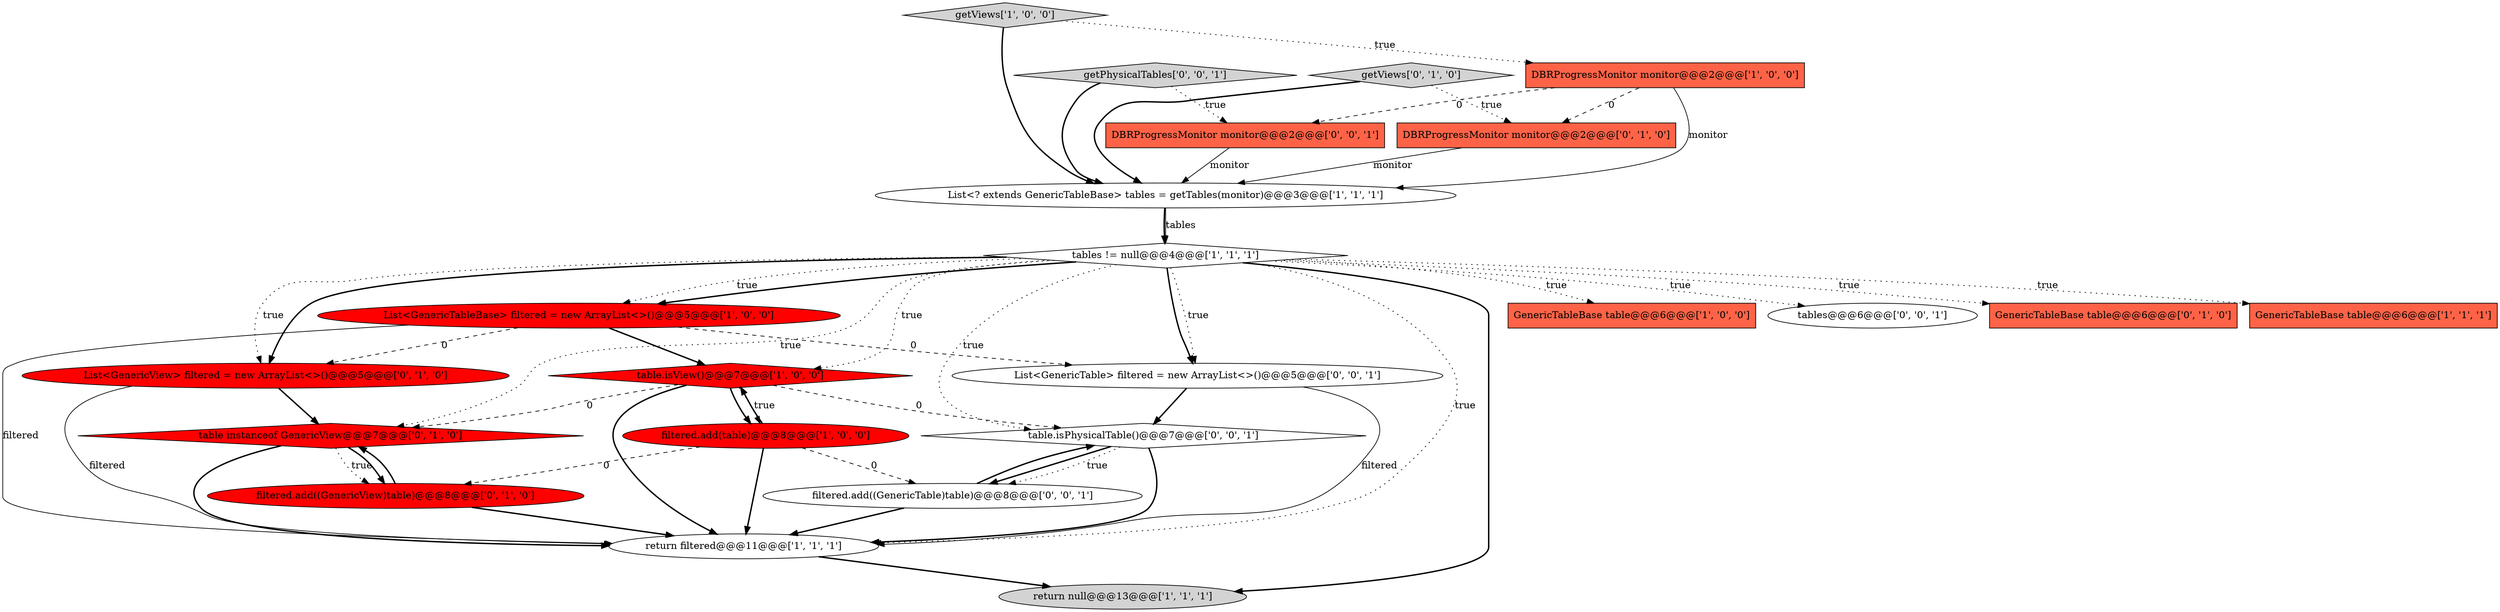 digraph {
10 [style = filled, label = "return filtered@@@11@@@['1', '1', '1']", fillcolor = white, shape = ellipse image = "AAA0AAABBB1BBB"];
5 [style = filled, label = "table.isView()@@@7@@@['1', '0', '0']", fillcolor = red, shape = diamond image = "AAA1AAABBB1BBB"];
0 [style = filled, label = "GenericTableBase table@@@6@@@['1', '0', '0']", fillcolor = tomato, shape = box image = "AAA0AAABBB1BBB"];
17 [style = filled, label = "tables@@@6@@@['0', '0', '1']", fillcolor = white, shape = ellipse image = "AAA0AAABBB3BBB"];
16 [style = filled, label = "List<GenericView> filtered = new ArrayList<>()@@@5@@@['0', '1', '0']", fillcolor = red, shape = ellipse image = "AAA1AAABBB2BBB"];
12 [style = filled, label = "GenericTableBase table@@@6@@@['0', '1', '0']", fillcolor = tomato, shape = box image = "AAA0AAABBB2BBB"];
18 [style = filled, label = "filtered.add((GenericTable)table)@@@8@@@['0', '0', '1']", fillcolor = white, shape = ellipse image = "AAA0AAABBB3BBB"];
3 [style = filled, label = "return null@@@13@@@['1', '1', '1']", fillcolor = lightgray, shape = ellipse image = "AAA0AAABBB1BBB"];
19 [style = filled, label = "table.isPhysicalTable()@@@7@@@['0', '0', '1']", fillcolor = white, shape = diamond image = "AAA0AAABBB3BBB"];
7 [style = filled, label = "List<? extends GenericTableBase> tables = getTables(monitor)@@@3@@@['1', '1', '1']", fillcolor = white, shape = ellipse image = "AAA0AAABBB1BBB"];
21 [style = filled, label = "List<GenericTable> filtered = new ArrayList<>()@@@5@@@['0', '0', '1']", fillcolor = white, shape = ellipse image = "AAA0AAABBB3BBB"];
6 [style = filled, label = "getViews['1', '0', '0']", fillcolor = lightgray, shape = diamond image = "AAA0AAABBB1BBB"];
14 [style = filled, label = "table instanceof GenericView@@@7@@@['0', '1', '0']", fillcolor = red, shape = diamond image = "AAA1AAABBB2BBB"];
4 [style = filled, label = "List<GenericTableBase> filtered = new ArrayList<>()@@@5@@@['1', '0', '0']", fillcolor = red, shape = ellipse image = "AAA1AAABBB1BBB"];
20 [style = filled, label = "getPhysicalTables['0', '0', '1']", fillcolor = lightgray, shape = diamond image = "AAA0AAABBB3BBB"];
11 [style = filled, label = "getViews['0', '1', '0']", fillcolor = lightgray, shape = diamond image = "AAA0AAABBB2BBB"];
2 [style = filled, label = "DBRProgressMonitor monitor@@@2@@@['1', '0', '0']", fillcolor = tomato, shape = box image = "AAA1AAABBB1BBB"];
1 [style = filled, label = "filtered.add(table)@@@8@@@['1', '0', '0']", fillcolor = red, shape = ellipse image = "AAA1AAABBB1BBB"];
8 [style = filled, label = "GenericTableBase table@@@6@@@['1', '1', '1']", fillcolor = tomato, shape = box image = "AAA0AAABBB1BBB"];
9 [style = filled, label = "tables != null@@@4@@@['1', '1', '1']", fillcolor = white, shape = diamond image = "AAA0AAABBB1BBB"];
22 [style = filled, label = "DBRProgressMonitor monitor@@@2@@@['0', '0', '1']", fillcolor = tomato, shape = box image = "AAA0AAABBB3BBB"];
15 [style = filled, label = "DBRProgressMonitor monitor@@@2@@@['0', '1', '0']", fillcolor = tomato, shape = box image = "AAA1AAABBB2BBB"];
13 [style = filled, label = "filtered.add((GenericView)table)@@@8@@@['0', '1', '0']", fillcolor = red, shape = ellipse image = "AAA1AAABBB2BBB"];
1->5 [style = bold, label=""];
13->10 [style = bold, label=""];
5->10 [style = bold, label=""];
9->12 [style = dotted, label="true"];
19->18 [style = bold, label=""];
9->0 [style = dotted, label="true"];
5->14 [style = dashed, label="0"];
4->16 [style = dashed, label="0"];
21->19 [style = bold, label=""];
2->7 [style = solid, label="monitor"];
9->4 [style = bold, label=""];
5->1 [style = dotted, label="true"];
9->17 [style = dotted, label="true"];
19->18 [style = dotted, label="true"];
18->19 [style = bold, label=""];
14->10 [style = bold, label=""];
10->3 [style = bold, label=""];
19->10 [style = bold, label=""];
1->18 [style = dashed, label="0"];
9->21 [style = dotted, label="true"];
4->21 [style = dashed, label="0"];
9->16 [style = bold, label=""];
22->7 [style = solid, label="monitor"];
9->14 [style = dotted, label="true"];
14->13 [style = dotted, label="true"];
16->10 [style = solid, label="filtered"];
9->8 [style = dotted, label="true"];
2->15 [style = dashed, label="0"];
1->13 [style = dashed, label="0"];
7->9 [style = bold, label=""];
5->1 [style = bold, label=""];
9->19 [style = dotted, label="true"];
6->2 [style = dotted, label="true"];
18->10 [style = bold, label=""];
21->10 [style = solid, label="filtered"];
4->10 [style = solid, label="filtered"];
15->7 [style = solid, label="monitor"];
9->21 [style = bold, label=""];
9->4 [style = dotted, label="true"];
9->3 [style = bold, label=""];
16->14 [style = bold, label=""];
20->22 [style = dotted, label="true"];
14->13 [style = bold, label=""];
9->16 [style = dotted, label="true"];
20->7 [style = bold, label=""];
6->7 [style = bold, label=""];
11->15 [style = dotted, label="true"];
1->10 [style = bold, label=""];
9->10 [style = dotted, label="true"];
2->22 [style = dashed, label="0"];
4->5 [style = bold, label=""];
13->14 [style = bold, label=""];
5->19 [style = dashed, label="0"];
11->7 [style = bold, label=""];
7->9 [style = solid, label="tables"];
9->5 [style = dotted, label="true"];
}
